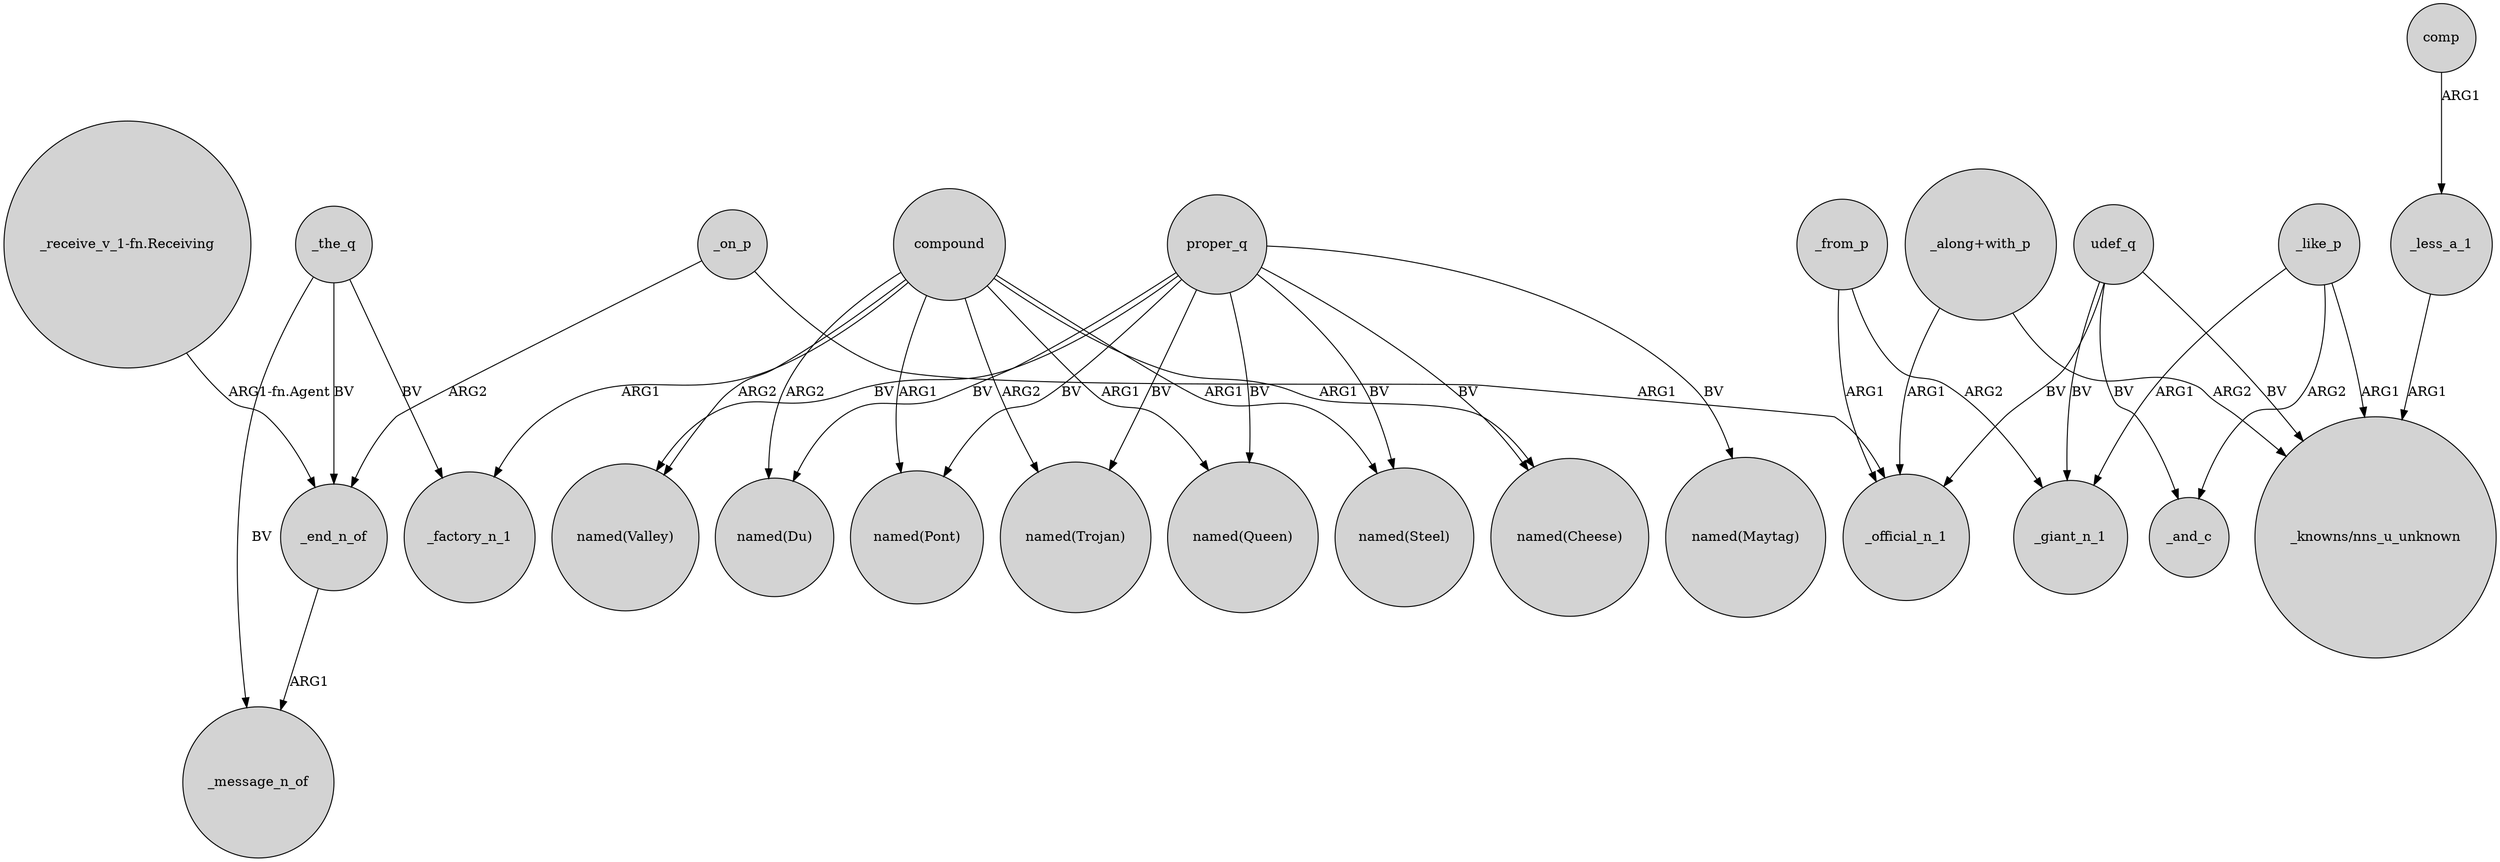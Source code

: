 digraph {
	node [shape=circle style=filled]
	_on_p -> _end_n_of [label=ARG2]
	proper_q -> "named(Queen)" [label=BV]
	compound -> "named(Du)" [label=ARG2]
	proper_q -> "named(Pont)" [label=BV]
	compound -> "named(Steel)" [label=ARG1]
	_on_p -> _official_n_1 [label=ARG1]
	_the_q -> _end_n_of [label=BV]
	comp -> _less_a_1 [label=ARG1]
	_from_p -> _official_n_1 [label=ARG1]
	"_receive_v_1-fn.Receiving" -> _end_n_of [label="ARG1-fn.Agent"]
	proper_q -> "named(Maytag)" [label=BV]
	compound -> _factory_n_1 [label=ARG1]
	compound -> "named(Pont)" [label=ARG1]
	_from_p -> _giant_n_1 [label=ARG2]
	compound -> "named(Trojan)" [label=ARG2]
	_end_n_of -> _message_n_of [label=ARG1]
	proper_q -> "named(Valley)" [label=BV]
	proper_q -> "named(Trojan)" [label=BV]
	proper_q -> "named(Du)" [label=BV]
	"_along+with_p" -> "_knowns/nns_u_unknown" [label=ARG2]
	udef_q -> _official_n_1 [label=BV]
	"_along+with_p" -> _official_n_1 [label=ARG1]
	_less_a_1 -> "_knowns/nns_u_unknown" [label=ARG1]
	proper_q -> "named(Steel)" [label=BV]
	proper_q -> "named(Cheese)" [label=BV]
	udef_q -> "_knowns/nns_u_unknown" [label=BV]
	_like_p -> "_knowns/nns_u_unknown" [label=ARG1]
	_like_p -> _giant_n_1 [label=ARG1]
	udef_q -> _and_c [label=BV]
	udef_q -> _giant_n_1 [label=BV]
	compound -> "named(Queen)" [label=ARG1]
	_like_p -> _and_c [label=ARG2]
	_the_q -> _factory_n_1 [label=BV]
	_the_q -> _message_n_of [label=BV]
	compound -> "named(Cheese)" [label=ARG1]
	compound -> "named(Valley)" [label=ARG2]
}
